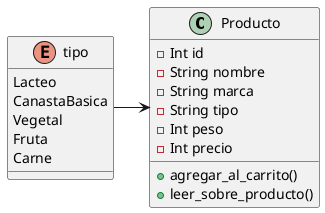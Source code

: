 @startuml
class Producto{
-Int id
-String nombre
-String marca
-String tipo
-Int peso
-Int precio
+agregar_al_carrito()
+leer_sobre_producto()
}

enum tipo{
Lacteo
CanastaBasica
Vegetal
Fruta
Carne
}

tipo -> Producto
@enduml